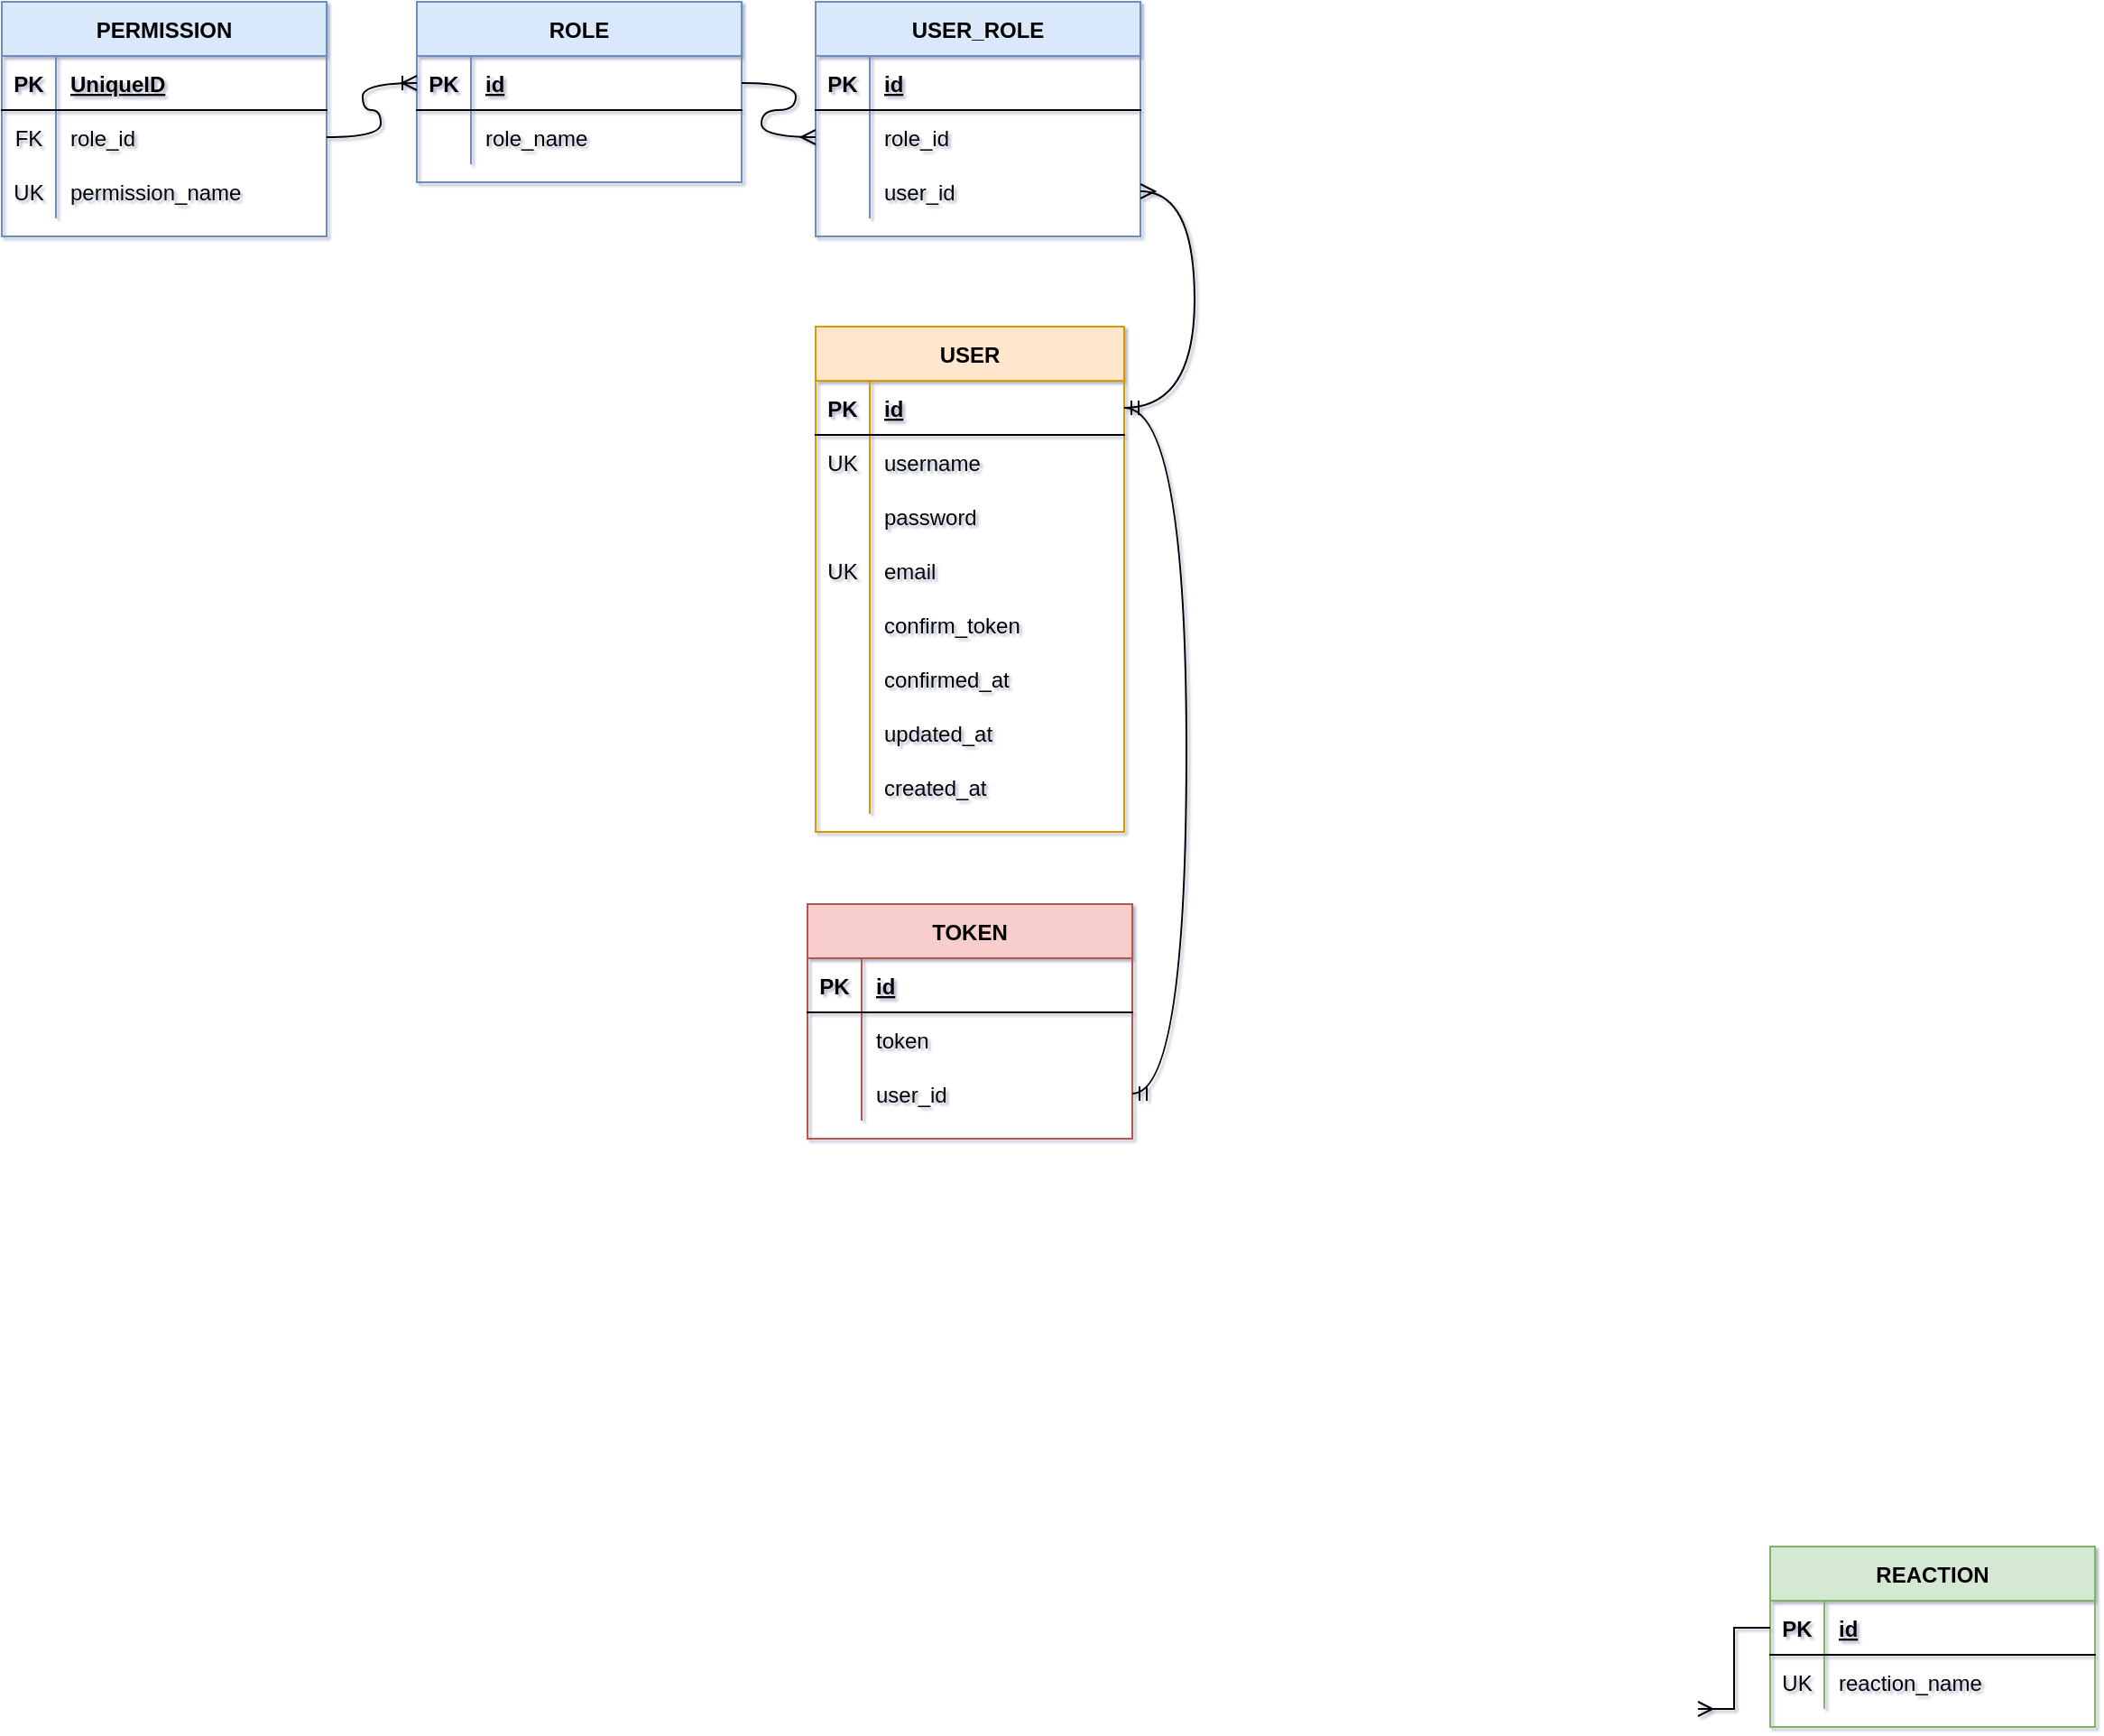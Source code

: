 <mxfile version="20.3.6" type="github"><diagram id="6ecqjUtp2Upw4rQGvzzp" name="Pagina-1"><mxGraphModel dx="2210" dy="1930" grid="1" gridSize="10" guides="1" tooltips="1" connect="1" arrows="1" fold="1" page="1" pageScale="1" pageWidth="827" pageHeight="1169" background="none" math="0" shadow="1"><root><mxCell id="0"/><mxCell id="1" parent="0"/><mxCell id="YcJKVttibNFS76llc7g4-1" value="USER" style="shape=table;startSize=30;container=1;collapsible=1;childLayout=tableLayout;fixedRows=1;rowLines=0;fontStyle=1;align=center;resizeLast=1;fillColor=#ffe6cc;strokeColor=#d79b00;" parent="1" vertex="1"><mxGeometry x="441" y="-520" width="171" height="280" as="geometry"/></mxCell><mxCell id="YcJKVttibNFS76llc7g4-2" value="" style="shape=tableRow;horizontal=0;startSize=0;swimlaneHead=0;swimlaneBody=0;fillColor=none;collapsible=0;dropTarget=0;points=[[0,0.5],[1,0.5]];portConstraint=eastwest;top=0;left=0;right=0;bottom=1;" parent="YcJKVttibNFS76llc7g4-1" vertex="1"><mxGeometry y="30" width="171" height="30" as="geometry"/></mxCell><mxCell id="YcJKVttibNFS76llc7g4-3" value="PK" style="shape=partialRectangle;connectable=0;fillColor=none;top=0;left=0;bottom=0;right=0;fontStyle=1;overflow=hidden;" parent="YcJKVttibNFS76llc7g4-2" vertex="1"><mxGeometry width="30" height="30" as="geometry"><mxRectangle width="30" height="30" as="alternateBounds"/></mxGeometry></mxCell><mxCell id="YcJKVttibNFS76llc7g4-4" value="id" style="shape=partialRectangle;connectable=0;fillColor=none;top=0;left=0;bottom=0;right=0;align=left;spacingLeft=6;fontStyle=5;overflow=hidden;" parent="YcJKVttibNFS76llc7g4-2" vertex="1"><mxGeometry x="30" width="141" height="30" as="geometry"><mxRectangle width="141" height="30" as="alternateBounds"/></mxGeometry></mxCell><mxCell id="YcJKVttibNFS76llc7g4-5" value="" style="shape=tableRow;horizontal=0;startSize=0;swimlaneHead=0;swimlaneBody=0;fillColor=none;collapsible=0;dropTarget=0;points=[[0,0.5],[1,0.5]];portConstraint=eastwest;top=0;left=0;right=0;bottom=0;" parent="YcJKVttibNFS76llc7g4-1" vertex="1"><mxGeometry y="60" width="171" height="30" as="geometry"/></mxCell><mxCell id="YcJKVttibNFS76llc7g4-6" value="UK" style="shape=partialRectangle;connectable=0;fillColor=none;top=0;left=0;bottom=0;right=0;editable=1;overflow=hidden;" parent="YcJKVttibNFS76llc7g4-5" vertex="1"><mxGeometry width="30" height="30" as="geometry"><mxRectangle width="30" height="30" as="alternateBounds"/></mxGeometry></mxCell><mxCell id="YcJKVttibNFS76llc7g4-7" value="username" style="shape=partialRectangle;connectable=0;fillColor=none;top=0;left=0;bottom=0;right=0;align=left;spacingLeft=6;overflow=hidden;" parent="YcJKVttibNFS76llc7g4-5" vertex="1"><mxGeometry x="30" width="141" height="30" as="geometry"><mxRectangle width="141" height="30" as="alternateBounds"/></mxGeometry></mxCell><mxCell id="YcJKVttibNFS76llc7g4-8" value="" style="shape=tableRow;horizontal=0;startSize=0;swimlaneHead=0;swimlaneBody=0;fillColor=none;collapsible=0;dropTarget=0;points=[[0,0.5],[1,0.5]];portConstraint=eastwest;top=0;left=0;right=0;bottom=0;" parent="YcJKVttibNFS76llc7g4-1" vertex="1"><mxGeometry y="90" width="171" height="30" as="geometry"/></mxCell><mxCell id="YcJKVttibNFS76llc7g4-9" value="" style="shape=partialRectangle;connectable=0;fillColor=none;top=0;left=0;bottom=0;right=0;editable=1;overflow=hidden;" parent="YcJKVttibNFS76llc7g4-8" vertex="1"><mxGeometry width="30" height="30" as="geometry"><mxRectangle width="30" height="30" as="alternateBounds"/></mxGeometry></mxCell><mxCell id="YcJKVttibNFS76llc7g4-10" value="password" style="shape=partialRectangle;connectable=0;fillColor=none;top=0;left=0;bottom=0;right=0;align=left;spacingLeft=6;overflow=hidden;" parent="YcJKVttibNFS76llc7g4-8" vertex="1"><mxGeometry x="30" width="141" height="30" as="geometry"><mxRectangle width="141" height="30" as="alternateBounds"/></mxGeometry></mxCell><mxCell id="YcJKVttibNFS76llc7g4-11" value="" style="shape=tableRow;horizontal=0;startSize=0;swimlaneHead=0;swimlaneBody=0;fillColor=none;collapsible=0;dropTarget=0;points=[[0,0.5],[1,0.5]];portConstraint=eastwest;top=0;left=0;right=0;bottom=0;" parent="YcJKVttibNFS76llc7g4-1" vertex="1"><mxGeometry y="120" width="171" height="30" as="geometry"/></mxCell><mxCell id="YcJKVttibNFS76llc7g4-12" value="UK" style="shape=partialRectangle;connectable=0;fillColor=none;top=0;left=0;bottom=0;right=0;editable=1;overflow=hidden;" parent="YcJKVttibNFS76llc7g4-11" vertex="1"><mxGeometry width="30" height="30" as="geometry"><mxRectangle width="30" height="30" as="alternateBounds"/></mxGeometry></mxCell><mxCell id="YcJKVttibNFS76llc7g4-13" value="email" style="shape=partialRectangle;connectable=0;fillColor=none;top=0;left=0;bottom=0;right=0;align=left;spacingLeft=6;overflow=hidden;" parent="YcJKVttibNFS76llc7g4-11" vertex="1"><mxGeometry x="30" width="141" height="30" as="geometry"><mxRectangle width="141" height="30" as="alternateBounds"/></mxGeometry></mxCell><mxCell id="kkwp_omtzFGMAjGor4be-14" style="shape=tableRow;horizontal=0;startSize=0;swimlaneHead=0;swimlaneBody=0;fillColor=none;collapsible=0;dropTarget=0;points=[[0,0.5],[1,0.5]];portConstraint=eastwest;top=0;left=0;right=0;bottom=0;" vertex="1" parent="YcJKVttibNFS76llc7g4-1"><mxGeometry y="150" width="171" height="30" as="geometry"/></mxCell><mxCell id="kkwp_omtzFGMAjGor4be-15" style="shape=partialRectangle;connectable=0;fillColor=none;top=0;left=0;bottom=0;right=0;editable=1;overflow=hidden;" vertex="1" parent="kkwp_omtzFGMAjGor4be-14"><mxGeometry width="30" height="30" as="geometry"><mxRectangle width="30" height="30" as="alternateBounds"/></mxGeometry></mxCell><mxCell id="kkwp_omtzFGMAjGor4be-16" value="confirm_token" style="shape=partialRectangle;connectable=0;fillColor=none;top=0;left=0;bottom=0;right=0;align=left;spacingLeft=6;overflow=hidden;" vertex="1" parent="kkwp_omtzFGMAjGor4be-14"><mxGeometry x="30" width="141" height="30" as="geometry"><mxRectangle width="141" height="30" as="alternateBounds"/></mxGeometry></mxCell><mxCell id="YcJKVttibNFS76llc7g4-20" style="shape=tableRow;horizontal=0;startSize=0;swimlaneHead=0;swimlaneBody=0;fillColor=none;collapsible=0;dropTarget=0;points=[[0,0.5],[1,0.5]];portConstraint=eastwest;top=0;left=0;right=0;bottom=0;" parent="YcJKVttibNFS76llc7g4-1" vertex="1"><mxGeometry y="180" width="171" height="30" as="geometry"/></mxCell><mxCell id="YcJKVttibNFS76llc7g4-21" style="shape=partialRectangle;connectable=0;fillColor=none;top=0;left=0;bottom=0;right=0;editable=1;overflow=hidden;" parent="YcJKVttibNFS76llc7g4-20" vertex="1"><mxGeometry width="30" height="30" as="geometry"><mxRectangle width="30" height="30" as="alternateBounds"/></mxGeometry></mxCell><mxCell id="YcJKVttibNFS76llc7g4-22" value="confirmed_at" style="shape=partialRectangle;connectable=0;fillColor=none;top=0;left=0;bottom=0;right=0;align=left;spacingLeft=6;overflow=hidden;" parent="YcJKVttibNFS76llc7g4-20" vertex="1"><mxGeometry x="30" width="141" height="30" as="geometry"><mxRectangle width="141" height="30" as="alternateBounds"/></mxGeometry></mxCell><mxCell id="YcJKVttibNFS76llc7g4-26" style="shape=tableRow;horizontal=0;startSize=0;swimlaneHead=0;swimlaneBody=0;fillColor=none;collapsible=0;dropTarget=0;points=[[0,0.5],[1,0.5]];portConstraint=eastwest;top=0;left=0;right=0;bottom=0;" parent="YcJKVttibNFS76llc7g4-1" vertex="1"><mxGeometry y="210" width="171" height="30" as="geometry"/></mxCell><mxCell id="YcJKVttibNFS76llc7g4-27" style="shape=partialRectangle;connectable=0;fillColor=none;top=0;left=0;bottom=0;right=0;editable=1;overflow=hidden;" parent="YcJKVttibNFS76llc7g4-26" vertex="1"><mxGeometry width="30" height="30" as="geometry"><mxRectangle width="30" height="30" as="alternateBounds"/></mxGeometry></mxCell><mxCell id="YcJKVttibNFS76llc7g4-28" value="updated_at" style="shape=partialRectangle;connectable=0;fillColor=none;top=0;left=0;bottom=0;right=0;align=left;spacingLeft=6;overflow=hidden;" parent="YcJKVttibNFS76llc7g4-26" vertex="1"><mxGeometry x="30" width="141" height="30" as="geometry"><mxRectangle width="141" height="30" as="alternateBounds"/></mxGeometry></mxCell><mxCell id="YcJKVttibNFS76llc7g4-23" style="shape=tableRow;horizontal=0;startSize=0;swimlaneHead=0;swimlaneBody=0;fillColor=none;collapsible=0;dropTarget=0;points=[[0,0.5],[1,0.5]];portConstraint=eastwest;top=0;left=0;right=0;bottom=0;" parent="YcJKVttibNFS76llc7g4-1" vertex="1"><mxGeometry y="240" width="171" height="30" as="geometry"/></mxCell><mxCell id="YcJKVttibNFS76llc7g4-24" style="shape=partialRectangle;connectable=0;fillColor=none;top=0;left=0;bottom=0;right=0;editable=1;overflow=hidden;" parent="YcJKVttibNFS76llc7g4-23" vertex="1"><mxGeometry width="30" height="30" as="geometry"><mxRectangle width="30" height="30" as="alternateBounds"/></mxGeometry></mxCell><mxCell id="YcJKVttibNFS76llc7g4-25" value="created_at" style="shape=partialRectangle;connectable=0;fillColor=none;top=0;left=0;bottom=0;right=0;align=left;spacingLeft=6;overflow=hidden;" parent="YcJKVttibNFS76llc7g4-23" vertex="1"><mxGeometry x="30" width="141" height="30" as="geometry"><mxRectangle width="141" height="30" as="alternateBounds"/></mxGeometry></mxCell><mxCell id="YcJKVttibNFS76llc7g4-140" value="REACTION" style="shape=table;startSize=30;container=1;collapsible=1;childLayout=tableLayout;fixedRows=1;rowLines=0;fontStyle=1;align=center;resizeLast=1;fillColor=#d5e8d4;strokeColor=#82b366;" parent="1" vertex="1"><mxGeometry x="970" y="156" width="180" height="100" as="geometry"/></mxCell><mxCell id="YcJKVttibNFS76llc7g4-141" value="" style="shape=tableRow;horizontal=0;startSize=0;swimlaneHead=0;swimlaneBody=0;fillColor=none;collapsible=0;dropTarget=0;points=[[0,0.5],[1,0.5]];portConstraint=eastwest;top=0;left=0;right=0;bottom=1;" parent="YcJKVttibNFS76llc7g4-140" vertex="1"><mxGeometry y="30" width="180" height="30" as="geometry"/></mxCell><mxCell id="YcJKVttibNFS76llc7g4-142" value="PK" style="shape=partialRectangle;connectable=0;fillColor=none;top=0;left=0;bottom=0;right=0;fontStyle=1;overflow=hidden;" parent="YcJKVttibNFS76llc7g4-141" vertex="1"><mxGeometry width="30" height="30" as="geometry"><mxRectangle width="30" height="30" as="alternateBounds"/></mxGeometry></mxCell><mxCell id="YcJKVttibNFS76llc7g4-143" value="id" style="shape=partialRectangle;connectable=0;fillColor=none;top=0;left=0;bottom=0;right=0;align=left;spacingLeft=6;fontStyle=5;overflow=hidden;" parent="YcJKVttibNFS76llc7g4-141" vertex="1"><mxGeometry x="30" width="150" height="30" as="geometry"><mxRectangle width="150" height="30" as="alternateBounds"/></mxGeometry></mxCell><mxCell id="YcJKVttibNFS76llc7g4-144" value="" style="shape=tableRow;horizontal=0;startSize=0;swimlaneHead=0;swimlaneBody=0;fillColor=none;collapsible=0;dropTarget=0;points=[[0,0.5],[1,0.5]];portConstraint=eastwest;top=0;left=0;right=0;bottom=0;" parent="YcJKVttibNFS76llc7g4-140" vertex="1"><mxGeometry y="60" width="180" height="30" as="geometry"/></mxCell><mxCell id="YcJKVttibNFS76llc7g4-145" value="UK" style="shape=partialRectangle;connectable=0;fillColor=none;top=0;left=0;bottom=0;right=0;editable=1;overflow=hidden;" parent="YcJKVttibNFS76llc7g4-144" vertex="1"><mxGeometry width="30" height="30" as="geometry"><mxRectangle width="30" height="30" as="alternateBounds"/></mxGeometry></mxCell><mxCell id="YcJKVttibNFS76llc7g4-146" value="reaction_name" style="shape=partialRectangle;connectable=0;fillColor=none;top=0;left=0;bottom=0;right=0;align=left;spacingLeft=6;overflow=hidden;" parent="YcJKVttibNFS76llc7g4-144" vertex="1"><mxGeometry x="30" width="150" height="30" as="geometry"><mxRectangle width="150" height="30" as="alternateBounds"/></mxGeometry></mxCell><mxCell id="YcJKVttibNFS76llc7g4-158" value="" style="edgeStyle=elbowEdgeStyle;fontSize=12;html=1;endArrow=ERmany;endFill=0;rounded=0;exitX=0;exitY=0.5;exitDx=0;exitDy=0;entryX=1;entryY=0.5;entryDx=0;entryDy=0;" parent="1" source="YcJKVttibNFS76llc7g4-141" edge="1"><mxGeometry width="100" height="100" relative="1" as="geometry"><mxPoint x="960" y="190.67" as="sourcePoint"/><mxPoint x="930" y="246" as="targetPoint"/></mxGeometry></mxCell><mxCell id="kkwp_omtzFGMAjGor4be-17" value="ROLE" style="shape=table;startSize=30;container=1;collapsible=1;childLayout=tableLayout;fixedRows=1;rowLines=0;fontStyle=1;align=center;resizeLast=1;fillColor=#dae8fc;strokeColor=#6c8ebf;direction=east;noLabel=0;portConstraintRotation=0;snapToPoint=0;perimeter=rectanglePerimeter;backgroundOutline=0;rotatable=1;" vertex="1" parent="1"><mxGeometry x="220" y="-700" width="180" height="100" as="geometry"/></mxCell><mxCell id="kkwp_omtzFGMAjGor4be-18" value="" style="shape=tableRow;horizontal=0;startSize=0;swimlaneHead=0;swimlaneBody=0;fillColor=none;collapsible=0;dropTarget=0;points=[[0,0.5],[1,0.5]];portConstraint=eastwest;top=0;left=0;right=0;bottom=1;" vertex="1" parent="kkwp_omtzFGMAjGor4be-17"><mxGeometry y="30" width="180" height="30" as="geometry"/></mxCell><mxCell id="kkwp_omtzFGMAjGor4be-19" value="PK" style="shape=partialRectangle;connectable=0;fillColor=none;top=0;left=0;bottom=0;right=0;fontStyle=1;overflow=hidden;" vertex="1" parent="kkwp_omtzFGMAjGor4be-18"><mxGeometry width="30" height="30" as="geometry"><mxRectangle width="30" height="30" as="alternateBounds"/></mxGeometry></mxCell><mxCell id="kkwp_omtzFGMAjGor4be-20" value="id" style="shape=partialRectangle;connectable=0;fillColor=none;top=0;left=0;bottom=0;right=0;align=left;spacingLeft=6;fontStyle=5;overflow=hidden;" vertex="1" parent="kkwp_omtzFGMAjGor4be-18"><mxGeometry x="30" width="150" height="30" as="geometry"><mxRectangle width="150" height="30" as="alternateBounds"/></mxGeometry></mxCell><mxCell id="kkwp_omtzFGMAjGor4be-21" value="" style="shape=tableRow;horizontal=0;startSize=0;swimlaneHead=0;swimlaneBody=0;fillColor=none;collapsible=0;dropTarget=0;points=[[0,0.5],[1,0.5]];portConstraint=eastwest;top=0;left=0;right=0;bottom=0;" vertex="1" parent="kkwp_omtzFGMAjGor4be-17"><mxGeometry y="60" width="180" height="30" as="geometry"/></mxCell><mxCell id="kkwp_omtzFGMAjGor4be-22" value="" style="shape=partialRectangle;connectable=0;fillColor=none;top=0;left=0;bottom=0;right=0;editable=1;overflow=hidden;" vertex="1" parent="kkwp_omtzFGMAjGor4be-21"><mxGeometry width="30" height="30" as="geometry"><mxRectangle width="30" height="30" as="alternateBounds"/></mxGeometry></mxCell><mxCell id="kkwp_omtzFGMAjGor4be-23" value="role_name" style="shape=partialRectangle;connectable=0;fillColor=none;top=0;left=0;bottom=0;right=0;align=left;spacingLeft=6;overflow=hidden;" vertex="1" parent="kkwp_omtzFGMAjGor4be-21"><mxGeometry x="30" width="150" height="30" as="geometry"><mxRectangle width="150" height="30" as="alternateBounds"/></mxGeometry></mxCell><mxCell id="kkwp_omtzFGMAjGor4be-30" value="PERMISSION" style="shape=table;startSize=30;container=1;collapsible=1;childLayout=tableLayout;fixedRows=1;rowLines=0;fontStyle=1;align=center;resizeLast=1;fillColor=#dae8fc;strokeColor=#6c8ebf;" vertex="1" parent="1"><mxGeometry x="-10" y="-700" width="180" height="130" as="geometry"/></mxCell><mxCell id="kkwp_omtzFGMAjGor4be-31" value="" style="shape=tableRow;horizontal=0;startSize=0;swimlaneHead=0;swimlaneBody=0;fillColor=none;collapsible=0;dropTarget=0;points=[[0,0.5],[1,0.5]];portConstraint=eastwest;top=0;left=0;right=0;bottom=1;" vertex="1" parent="kkwp_omtzFGMAjGor4be-30"><mxGeometry y="30" width="180" height="30" as="geometry"/></mxCell><mxCell id="kkwp_omtzFGMAjGor4be-32" value="PK" style="shape=partialRectangle;connectable=0;fillColor=none;top=0;left=0;bottom=0;right=0;fontStyle=1;overflow=hidden;" vertex="1" parent="kkwp_omtzFGMAjGor4be-31"><mxGeometry width="30" height="30" as="geometry"><mxRectangle width="30" height="30" as="alternateBounds"/></mxGeometry></mxCell><mxCell id="kkwp_omtzFGMAjGor4be-33" value="UniqueID" style="shape=partialRectangle;connectable=0;fillColor=none;top=0;left=0;bottom=0;right=0;align=left;spacingLeft=6;fontStyle=5;overflow=hidden;" vertex="1" parent="kkwp_omtzFGMAjGor4be-31"><mxGeometry x="30" width="150" height="30" as="geometry"><mxRectangle width="150" height="30" as="alternateBounds"/></mxGeometry></mxCell><mxCell id="kkwp_omtzFGMAjGor4be-34" value="" style="shape=tableRow;horizontal=0;startSize=0;swimlaneHead=0;swimlaneBody=0;fillColor=none;collapsible=0;dropTarget=0;points=[[0,0.5],[1,0.5]];portConstraint=eastwest;top=0;left=0;right=0;bottom=0;" vertex="1" parent="kkwp_omtzFGMAjGor4be-30"><mxGeometry y="60" width="180" height="30" as="geometry"/></mxCell><mxCell id="kkwp_omtzFGMAjGor4be-35" value="FK" style="shape=partialRectangle;connectable=0;fillColor=none;top=0;left=0;bottom=0;right=0;editable=1;overflow=hidden;" vertex="1" parent="kkwp_omtzFGMAjGor4be-34"><mxGeometry width="30" height="30" as="geometry"><mxRectangle width="30" height="30" as="alternateBounds"/></mxGeometry></mxCell><mxCell id="kkwp_omtzFGMAjGor4be-36" value="role_id" style="shape=partialRectangle;connectable=0;fillColor=none;top=0;left=0;bottom=0;right=0;align=left;spacingLeft=6;overflow=hidden;" vertex="1" parent="kkwp_omtzFGMAjGor4be-34"><mxGeometry x="30" width="150" height="30" as="geometry"><mxRectangle width="150" height="30" as="alternateBounds"/></mxGeometry></mxCell><mxCell id="kkwp_omtzFGMAjGor4be-37" value="" style="shape=tableRow;horizontal=0;startSize=0;swimlaneHead=0;swimlaneBody=0;fillColor=none;collapsible=0;dropTarget=0;points=[[0,0.5],[1,0.5]];portConstraint=eastwest;top=0;left=0;right=0;bottom=0;" vertex="1" parent="kkwp_omtzFGMAjGor4be-30"><mxGeometry y="90" width="180" height="30" as="geometry"/></mxCell><mxCell id="kkwp_omtzFGMAjGor4be-38" value="UK" style="shape=partialRectangle;connectable=0;fillColor=none;top=0;left=0;bottom=0;right=0;editable=1;overflow=hidden;" vertex="1" parent="kkwp_omtzFGMAjGor4be-37"><mxGeometry width="30" height="30" as="geometry"><mxRectangle width="30" height="30" as="alternateBounds"/></mxGeometry></mxCell><mxCell id="kkwp_omtzFGMAjGor4be-39" value="permission_name" style="shape=partialRectangle;connectable=0;fillColor=none;top=0;left=0;bottom=0;right=0;align=left;spacingLeft=6;overflow=hidden;" vertex="1" parent="kkwp_omtzFGMAjGor4be-37"><mxGeometry x="30" width="150" height="30" as="geometry"><mxRectangle width="150" height="30" as="alternateBounds"/></mxGeometry></mxCell><mxCell id="kkwp_omtzFGMAjGor4be-44" value="" style="edgeStyle=entityRelationEdgeStyle;fontSize=12;html=1;endArrow=ERoneToMany;strokeColor=default;curved=1;anchorPointDirection=0;flowAnimation=0;orthogonalLoop=1;enumerate=0;fixDash=0;shadow=0;strokeWidth=1;endSize=6;bendable=1;noJump=0;spacingTop=0;startFill=1;ignoreEdge=0;" edge="1" parent="1" source="kkwp_omtzFGMAjGor4be-34" target="kkwp_omtzFGMAjGor4be-18"><mxGeometry width="100" height="100" relative="1" as="geometry"><mxPoint x="320" y="-680" as="sourcePoint"/><mxPoint x="340" y="-470" as="targetPoint"/></mxGeometry></mxCell><mxCell id="kkwp_omtzFGMAjGor4be-45" value="USER_ROLE" style="shape=table;startSize=30;container=1;collapsible=1;childLayout=tableLayout;fixedRows=1;rowLines=0;fontStyle=1;align=center;resizeLast=1;fillColor=#dae8fc;strokeColor=#6c8ebf;" vertex="1" parent="1"><mxGeometry x="441" y="-700" width="180" height="130" as="geometry"/></mxCell><mxCell id="kkwp_omtzFGMAjGor4be-46" value="" style="shape=tableRow;horizontal=0;startSize=0;swimlaneHead=0;swimlaneBody=0;fillColor=none;collapsible=0;dropTarget=0;points=[[0,0.5],[1,0.5]];portConstraint=eastwest;top=0;left=0;right=0;bottom=1;" vertex="1" parent="kkwp_omtzFGMAjGor4be-45"><mxGeometry y="30" width="180" height="30" as="geometry"/></mxCell><mxCell id="kkwp_omtzFGMAjGor4be-47" value="PK" style="shape=partialRectangle;connectable=0;fillColor=none;top=0;left=0;bottom=0;right=0;fontStyle=1;overflow=hidden;" vertex="1" parent="kkwp_omtzFGMAjGor4be-46"><mxGeometry width="30" height="30" as="geometry"><mxRectangle width="30" height="30" as="alternateBounds"/></mxGeometry></mxCell><mxCell id="kkwp_omtzFGMAjGor4be-48" value="id" style="shape=partialRectangle;connectable=0;fillColor=none;top=0;left=0;bottom=0;right=0;align=left;spacingLeft=6;fontStyle=5;overflow=hidden;" vertex="1" parent="kkwp_omtzFGMAjGor4be-46"><mxGeometry x="30" width="150" height="30" as="geometry"><mxRectangle width="150" height="30" as="alternateBounds"/></mxGeometry></mxCell><mxCell id="kkwp_omtzFGMAjGor4be-49" value="" style="shape=tableRow;horizontal=0;startSize=0;swimlaneHead=0;swimlaneBody=0;fillColor=none;collapsible=0;dropTarget=0;points=[[0,0.5],[1,0.5]];portConstraint=eastwest;top=0;left=0;right=0;bottom=0;" vertex="1" parent="kkwp_omtzFGMAjGor4be-45"><mxGeometry y="60" width="180" height="30" as="geometry"/></mxCell><mxCell id="kkwp_omtzFGMAjGor4be-50" value="" style="shape=partialRectangle;connectable=0;fillColor=none;top=0;left=0;bottom=0;right=0;editable=1;overflow=hidden;" vertex="1" parent="kkwp_omtzFGMAjGor4be-49"><mxGeometry width="30" height="30" as="geometry"><mxRectangle width="30" height="30" as="alternateBounds"/></mxGeometry></mxCell><mxCell id="kkwp_omtzFGMAjGor4be-51" value="role_id" style="shape=partialRectangle;connectable=0;fillColor=none;top=0;left=0;bottom=0;right=0;align=left;spacingLeft=6;overflow=hidden;" vertex="1" parent="kkwp_omtzFGMAjGor4be-49"><mxGeometry x="30" width="150" height="30" as="geometry"><mxRectangle width="150" height="30" as="alternateBounds"/></mxGeometry></mxCell><mxCell id="kkwp_omtzFGMAjGor4be-52" value="" style="shape=tableRow;horizontal=0;startSize=0;swimlaneHead=0;swimlaneBody=0;fillColor=none;collapsible=0;dropTarget=0;points=[[0,0.5],[1,0.5]];portConstraint=eastwest;top=0;left=0;right=0;bottom=0;" vertex="1" parent="kkwp_omtzFGMAjGor4be-45"><mxGeometry y="90" width="180" height="30" as="geometry"/></mxCell><mxCell id="kkwp_omtzFGMAjGor4be-53" value="" style="shape=partialRectangle;connectable=0;fillColor=none;top=0;left=0;bottom=0;right=0;editable=1;overflow=hidden;" vertex="1" parent="kkwp_omtzFGMAjGor4be-52"><mxGeometry width="30" height="30" as="geometry"><mxRectangle width="30" height="30" as="alternateBounds"/></mxGeometry></mxCell><mxCell id="kkwp_omtzFGMAjGor4be-54" value="user_id" style="shape=partialRectangle;connectable=0;fillColor=none;top=0;left=0;bottom=0;right=0;align=left;spacingLeft=6;overflow=hidden;" vertex="1" parent="kkwp_omtzFGMAjGor4be-52"><mxGeometry x="30" width="150" height="30" as="geometry"><mxRectangle width="150" height="30" as="alternateBounds"/></mxGeometry></mxCell><mxCell id="kkwp_omtzFGMAjGor4be-59" value="" style="edgeStyle=entityRelationEdgeStyle;fontSize=12;html=1;endArrow=ERmany;shadow=0;strokeColor=default;strokeWidth=1;endSize=6;curved=1;" edge="1" parent="1" source="YcJKVttibNFS76llc7g4-2" target="kkwp_omtzFGMAjGor4be-52"><mxGeometry width="100" height="100" relative="1" as="geometry"><mxPoint x="650" y="-400" as="sourcePoint"/><mxPoint x="750" y="-500" as="targetPoint"/></mxGeometry></mxCell><mxCell id="kkwp_omtzFGMAjGor4be-60" value="" style="edgeStyle=entityRelationEdgeStyle;fontSize=12;html=1;endArrow=ERmany;shadow=0;strokeColor=default;strokeWidth=1;endSize=6;curved=1;" edge="1" parent="1" source="kkwp_omtzFGMAjGor4be-18" target="kkwp_omtzFGMAjGor4be-49"><mxGeometry width="100" height="100" relative="1" as="geometry"><mxPoint x="720" y="-400" as="sourcePoint"/><mxPoint x="700" y="-500" as="targetPoint"/></mxGeometry></mxCell><mxCell id="kkwp_omtzFGMAjGor4be-61" value="TOKEN" style="shape=table;startSize=30;container=1;collapsible=1;childLayout=tableLayout;fixedRows=1;rowLines=0;fontStyle=1;align=center;resizeLast=1;fillColor=#f8cecc;strokeColor=#b85450;" vertex="1" parent="1"><mxGeometry x="436.5" y="-200" width="180" height="130" as="geometry"/></mxCell><mxCell id="kkwp_omtzFGMAjGor4be-62" value="" style="shape=tableRow;horizontal=0;startSize=0;swimlaneHead=0;swimlaneBody=0;fillColor=none;collapsible=0;dropTarget=0;points=[[0,0.5],[1,0.5]];portConstraint=eastwest;top=0;left=0;right=0;bottom=1;" vertex="1" parent="kkwp_omtzFGMAjGor4be-61"><mxGeometry y="30" width="180" height="30" as="geometry"/></mxCell><mxCell id="kkwp_omtzFGMAjGor4be-63" value="PK" style="shape=partialRectangle;connectable=0;fillColor=none;top=0;left=0;bottom=0;right=0;fontStyle=1;overflow=hidden;" vertex="1" parent="kkwp_omtzFGMAjGor4be-62"><mxGeometry width="30" height="30" as="geometry"><mxRectangle width="30" height="30" as="alternateBounds"/></mxGeometry></mxCell><mxCell id="kkwp_omtzFGMAjGor4be-64" value="id" style="shape=partialRectangle;connectable=0;fillColor=none;top=0;left=0;bottom=0;right=0;align=left;spacingLeft=6;fontStyle=5;overflow=hidden;" vertex="1" parent="kkwp_omtzFGMAjGor4be-62"><mxGeometry x="30" width="150" height="30" as="geometry"><mxRectangle width="150" height="30" as="alternateBounds"/></mxGeometry></mxCell><mxCell id="kkwp_omtzFGMAjGor4be-65" value="" style="shape=tableRow;horizontal=0;startSize=0;swimlaneHead=0;swimlaneBody=0;fillColor=none;collapsible=0;dropTarget=0;points=[[0,0.5],[1,0.5]];portConstraint=eastwest;top=0;left=0;right=0;bottom=0;" vertex="1" parent="kkwp_omtzFGMAjGor4be-61"><mxGeometry y="60" width="180" height="30" as="geometry"/></mxCell><mxCell id="kkwp_omtzFGMAjGor4be-66" value="" style="shape=partialRectangle;connectable=0;fillColor=none;top=0;left=0;bottom=0;right=0;editable=1;overflow=hidden;" vertex="1" parent="kkwp_omtzFGMAjGor4be-65"><mxGeometry width="30" height="30" as="geometry"><mxRectangle width="30" height="30" as="alternateBounds"/></mxGeometry></mxCell><mxCell id="kkwp_omtzFGMAjGor4be-67" value="token" style="shape=partialRectangle;connectable=0;fillColor=none;top=0;left=0;bottom=0;right=0;align=left;spacingLeft=6;overflow=hidden;" vertex="1" parent="kkwp_omtzFGMAjGor4be-65"><mxGeometry x="30" width="150" height="30" as="geometry"><mxRectangle width="150" height="30" as="alternateBounds"/></mxGeometry></mxCell><mxCell id="kkwp_omtzFGMAjGor4be-68" value="" style="shape=tableRow;horizontal=0;startSize=0;swimlaneHead=0;swimlaneBody=0;fillColor=none;collapsible=0;dropTarget=0;points=[[0,0.5],[1,0.5]];portConstraint=eastwest;top=0;left=0;right=0;bottom=0;" vertex="1" parent="kkwp_omtzFGMAjGor4be-61"><mxGeometry y="90" width="180" height="30" as="geometry"/></mxCell><mxCell id="kkwp_omtzFGMAjGor4be-69" value="" style="shape=partialRectangle;connectable=0;fillColor=none;top=0;left=0;bottom=0;right=0;editable=1;overflow=hidden;" vertex="1" parent="kkwp_omtzFGMAjGor4be-68"><mxGeometry width="30" height="30" as="geometry"><mxRectangle width="30" height="30" as="alternateBounds"/></mxGeometry></mxCell><mxCell id="kkwp_omtzFGMAjGor4be-70" value="user_id" style="shape=partialRectangle;connectable=0;fillColor=none;top=0;left=0;bottom=0;right=0;align=left;spacingLeft=6;overflow=hidden;" vertex="1" parent="kkwp_omtzFGMAjGor4be-68"><mxGeometry x="30" width="150" height="30" as="geometry"><mxRectangle width="150" height="30" as="alternateBounds"/></mxGeometry></mxCell><mxCell id="kkwp_omtzFGMAjGor4be-74" value="" style="edgeStyle=entityRelationEdgeStyle;fontSize=12;html=1;endArrow=ERmandOne;startArrow=ERmandOne;shadow=0;strokeColor=default;strokeWidth=1;endSize=6;curved=1;" edge="1" parent="1" source="kkwp_omtzFGMAjGor4be-68" target="YcJKVttibNFS76llc7g4-2"><mxGeometry width="100" height="100" relative="1" as="geometry"><mxPoint x="250" y="-190" as="sourcePoint"/><mxPoint x="350" y="-290" as="targetPoint"/></mxGeometry></mxCell></root></mxGraphModel></diagram></mxfile>